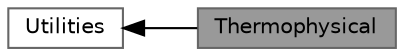 digraph "Thermophysical"
{
 // LATEX_PDF_SIZE
  bgcolor="transparent";
  edge [fontname=Helvetica,fontsize=10,labelfontname=Helvetica,labelfontsize=10];
  node [fontname=Helvetica,fontsize=10,shape=box,height=0.2,width=0.4];
  rankdir=LR;
  Node1 [id="Node000001",label="Thermophysical",height=0.2,width=0.4,color="gray40", fillcolor="grey60", style="filled", fontcolor="black",tooltip=" "];
  Node2 [id="Node000002",label="Utilities",height=0.2,width=0.4,color="grey40", fillcolor="white", style="filled",URL="$group__grpUtilities.html",tooltip=" "];
  Node2->Node1 [shape=plaintext, dir="back", style="solid"];
}
